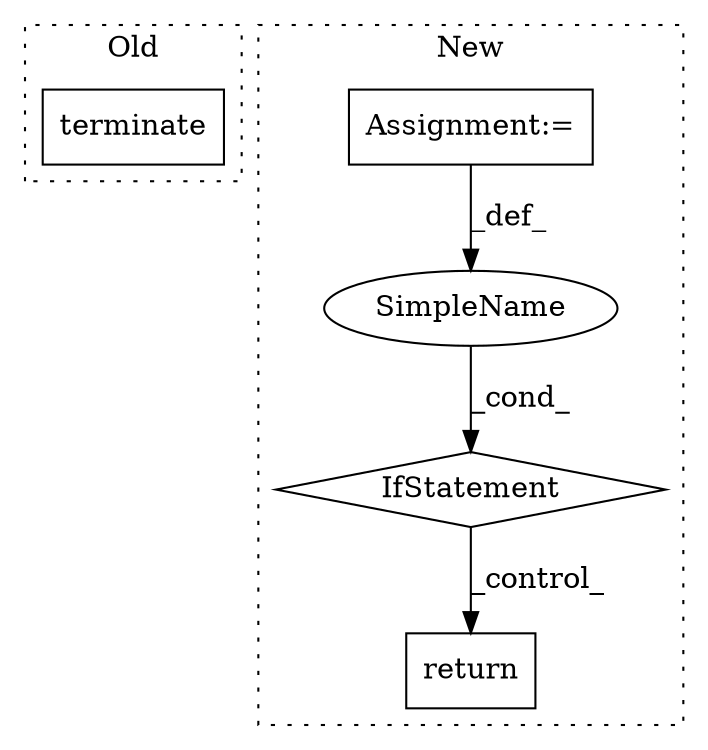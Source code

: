 digraph G {
subgraph cluster0 {
1 [label="terminate" a="32" s="9506" l="11" shape="box"];
label = "Old";
style="dotted";
}
subgraph cluster1 {
2 [label="return" a="41" s="9826" l="7" shape="box"];
3 [label="IfStatement" a="25" s="9775,9785" l="4,2" shape="diamond"];
4 [label="SimpleName" a="42" s="" l="" shape="ellipse"];
5 [label="Assignment:=" a="7" s="8248" l="5" shape="box"];
label = "New";
style="dotted";
}
3 -> 2 [label="_control_"];
4 -> 3 [label="_cond_"];
5 -> 4 [label="_def_"];
}
